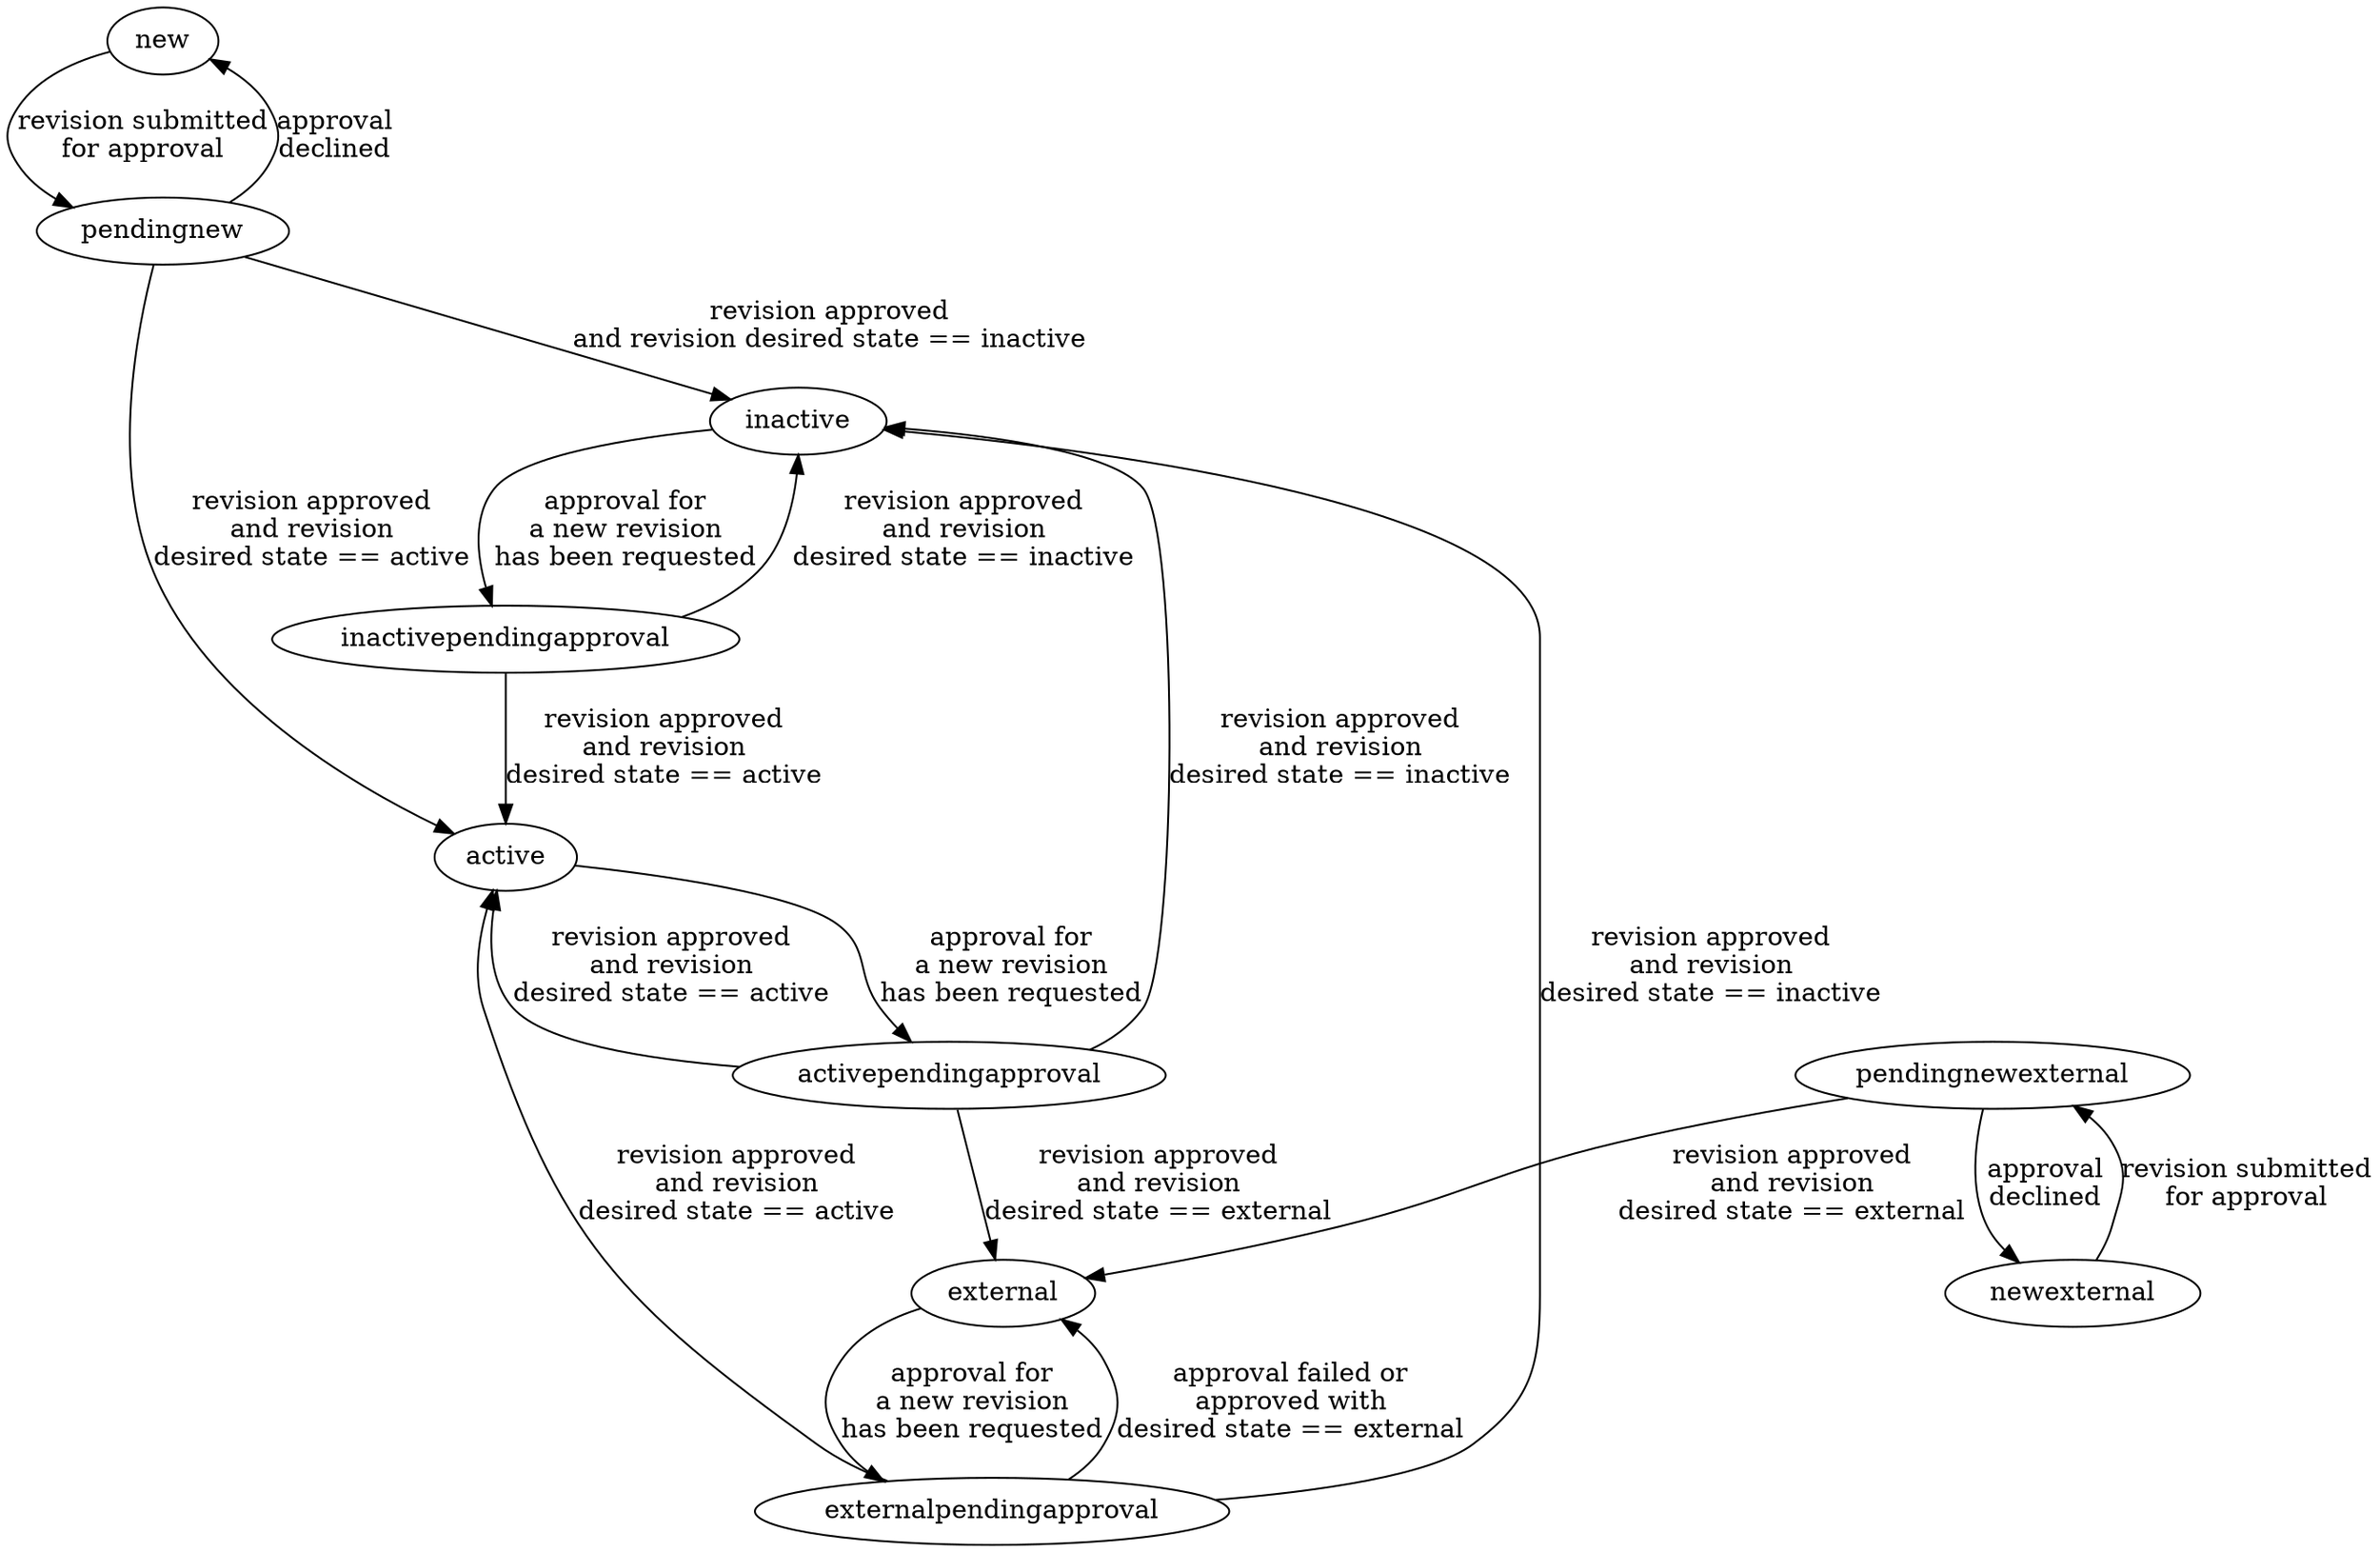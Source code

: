 digraph domain {
  new -> pendingnew [label="revision submitted\nfor approval"]
  pendingnew -> new [label="approval\ndeclined"]
  pendingnew -> active [ label="revision approved\nand revision\ndesired state == active"]
  pendingnew -> inactive [ label="revision approved\nand revision desired state == inactive"]
  active -> activependingapproval [ label="approval for\na new revision\nhas been requested"]
  inactive -> inactivependingapproval [ label="approval for\na new revision\nhas been requested"]
  activependingapproval -> active [ label="revision approved\nand revision\ndesired state == active"]
  inactivependingapproval -> active [ label="revision approved\nand revision\ndesired state == active"]
  activependingapproval -> inactive [ label="revision approved\nand revision\ndesired state == inactive"]
  inactivependingapproval -> inactive [ label="revision approved\nand revision\ndesired state == inactive"]

  newexternal -> pendingnewexternal [label="revision submitted\nfor approval"]
  pendingnewexternal -> newexternal [label="approval\ndeclined"]
  pendingnewexternal -> external [label="revision approved\nand revision\ndesired state == external"]
  external -> externalpendingapproval [label="approval for\na new revision\nhas been requested"]
  externalpendingapproval -> external [label="approval failed or\napproved with\ndesired state == external"]
  externalpendingapproval -> active [ label="revision approved\nand revision\ndesired state == active"]
  externalpendingapproval -> inactive [ label="revision approved\nand revision\ndesired state == inactive"]

  activependingapproval -> external [ label="revision approved\nand revision\ndesired state == external"]
}
